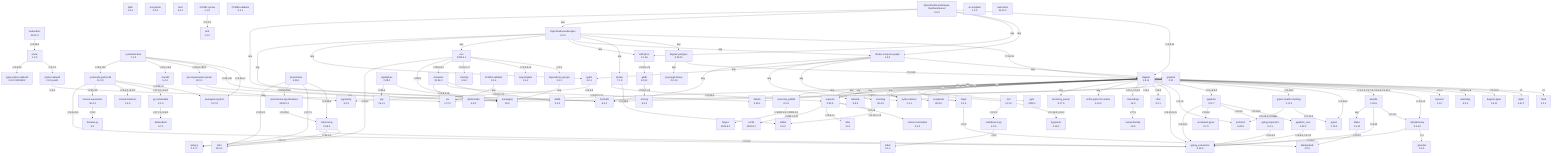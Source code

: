 flowchart TD
    classDef missing stroke-dasharray: 5
    alembic["alembic\n1.16.5"]
    annotated-types["annotated-types\n0.7.0"]
    antlr4-python3-runtime["antlr4-python3-runtime\n4.13.2"]
    argcomplete["argcomplete\n3.6.2"]
    arrow["arrow\n1.3.0"]
    attrs["attrs\n25.3.0"]
    boolean-py["boolean.py\n5.0"]
    certifi["certifi\n2025.8.3"]
    chardet["chardet\n5.2.0"]
    charset-normalizer["charset-normalizer\n3.4.3"]
    click_0["click\n8.2.1"]
    coloredlogs["coloredlogs\n14.0"]
    colorlog["colorlog\n6.9.0"]
    cyclonedx-bom["cyclonedx-bom\n7.1.0"]
    cyclonedx-python-lib["cyclonedx-python-lib\n11.0.0"]
    dagster-pipes["dagster-pipes\n1.9.11"]
    dagster-postgres["dagster-postgres\n0.25.11"]
    dagster["dagster\n1.9.11"]
    defusedxml["defusedxml\n0.7.1"]
    dependency-groups["dependency-groups\n1.3.1"]
    distlib["distlib\n0.4.0"]
    docker-compose-graph["docker-compose-graph\n1.0.0"]
    docker["docker\n7.1.0"]
    docstring-parser["docstring_parser\n0.17.0"]
    filelock["filelock\n3.19.1"]
    fqdn["fqdn\n1.5.1"]
    fsspec["fsspec\n2025.9.0"]
    gitdb["gitdb\n4.0.12"]
    gitpython["GitPython\n3.1.45"]
    graphviz["graphviz\n0.21"]
    greenlet["greenlet\n3.2.4"]
    grpcio-health-checking["grpcio-health-checking\n1.71.2"]
    grpcio["grpcio\n1.74.0"]
    humanfriendly["humanfriendly\n10.0"]
    idna["idna\n3.10"]
    isoduration["isoduration\n20.11.0"]
    jinja2["Jinja2\n3.1.6"]
    jsonpointer["jsonpointer\n3.0.0"]
    jsonschema-specifications["jsonschema-specifications\n2025.9.1"]
    jsonschema["jsonschema\n4.25.1"]
    lark["lark\n1.2.2"]
    license-expression["license-expression\n30.4.4"]
    lxml["lxml\n6.0.1"]
    mako["Mako\n1.3.10"]
    markdown-it-py["markdown-it-py\n4.0.0"]
    markupsafe["MarkupSafe\n3.0.2"]
    mdurl["mdurl\n0.1.2"]
    nox["nox\n2025.5.1"]
    openstudiolandscapes-rustdeskserver["OpenStudioLandscapes-RustDeskServer\n0.0.0"]
    openstudiolandscapes["OpenStudioLandscapes\n0.0.0"]
    packageurl-python["packageurl-python\n0.17.5"]
    packaging["packaging\n25.0"]
    pip-requirements-parser["pip-requirements-parser\n32.0.1"]
    pip["pip\n25.1.1"]
    pipdeptree["pipdeptree\n2.28.0"]
    platformdirs["platformdirs\n4.4.0"]
    protobuf["protobuf\n5.29.5"]
    psycopg2-binary["psycopg2-binary\n2.9.10"]
    py-serializable["py-serializable\n2.1.0"]
    pydantic-core["pydantic_core\n2.33.2"]
    pydantic["pydantic\n2.11.7"]
    pydot["pydot\n4.0.1"]
    pygments["Pygments\n2.19.2"]
    pyparsing["pyparsing\n3.2.3"]
    python-dateutil["python-dateutil\n2.9.0.post0"]
    python-dotenv["python-dotenv\n1.1.1"]
    pytz["pytz\n2025.2"]
    pyyaml["PyYAML\n6.0.2"]
    referencing["referencing\n0.36.2"]
    requests["requests\n2.32.5"]
    rfc3339-validator["rfc3339-validator\n0.1.4"]
    rfc3986-validator["rfc3986-validator\n0.1.1"]
    rfc3987-syntax["rfc3987-syntax\n1.1.0"]
    rich["rich\n14.1.0"]
    rpds-py["rpds-py\n0.27.1"]
    setuptools["setuptools\n80.9.0"]
    six["six\n1.17.0"]
    smmap["smmap\n5.0.2"]
    sortedcontainers["sortedcontainers\n2.4.0"]
    sqlalchemy["SQLAlchemy\n2.0.43"]
    structlog["structlog\n25.4.0"]
    tabulate["tabulate\n0.9.0"]
    tomli["tomli\n2.2.1"]
    toposort["toposort\n1.10"]
    tqdm["tqdm\n4.67.1"]
    types-python-dateutil["types-python-dateutil\n2.9.0.20250822"]
    typing-extensions["typing_extensions\n4.15.0"]
    typing-inspection["typing-inspection\n0.4.1"]
    universal-pathlib["universal_pathlib\n0.2.6"]
    uri-template["uri-template\n1.3.0"]
    urllib3["urllib3\n2.5.0"]
    virtualenv["virtualenv\n20.34.0"]
    watchdog["watchdog\n5.0.3"]
    webcolors["webcolors\n24.11.1"]
    alembic -- ">=1.4.0" --> sqlalchemy
    alembic -- ">=4.12" --> typing-extensions
    alembic -- "any" --> mako
    arrow -- ">=2.7.0" --> python-dateutil
    arrow -- ">=2.8.10" --> types-python-dateutil
    coloredlogs -- ">=7.1" --> humanfriendly
    cyclonedx-bom -- ">=0.11,<2" --> packageurl-python
    cyclonedx-bom -- ">=22,<26" --> packaging
    cyclonedx-bom -- ">=32.0,<33.0" --> pip-requirements-parser
    cyclonedx-bom -- ">=5.1,<6.0" --> chardet
    cyclonedx-bom -- ">=8.0,<12" --> cyclonedx-python-lib
    cyclonedx-python-lib -- ">=0.11,<2" --> packageurl-python
    cyclonedx-python-lib -- ">=2.1.0,<3.0.0" --> py-serializable
    cyclonedx-python-lib -- ">=2.4.0,<3.0.0" --> sortedcontainers
    cyclonedx-python-lib -- ">=30,<31" --> license-expression
    cyclonedx-python-lib -- ">=4.6,<5.0" --> typing-extensions
    dagster -- "<3" --> tomli
    dagster -- "<5" --> tqdm
    dagster -- "==1.9.11" --> dagster-pipes
    dagster -- ">=0.8.3,<6" --> watchdog
    dagster -- ">=1.0" --> toposort
    dagster -- ">=1.0,<3" --> sqlalchemy
    dagster -- ">=1.2.1,!=1.7.0,!=1.6.3,!=1.11.0" --> alembic
    dagster -- ">=1.44.0" --> grpcio
    dagster -- ">=1.44.0" --> grpcio-health-checking
    dagster -- ">=2,<3.0.0" --> pydantic
    dagster -- ">=20.9" --> packaging
    dagster -- ">=4,<6" --> protobuf
    dagster -- ">=4.10.0,<5" --> typing-extensions
    dagster -- ">=5.0" --> click_0
    dagster -- ">=5.1" --> pyyaml
    dagster -- ">=6.1,<=14.0" --> coloredlogs
    dagster -- "any" --> antlr4-python3-runtime
    dagster -- "any" --> docstring-parser
    dagster -- "any" --> filelock
    dagster -- "any" --> jinja2
    dagster -- "any" --> python-dotenv
    dagster -- "any" --> pytz
    dagster -- "any" --> requests
    dagster -- "any" --> rich
    dagster -- "any" --> setuptools
    dagster -- "any" --> six
    dagster -- "any" --> structlog
    dagster -- "any" --> tabulate
    dagster -- "any" --> universal-pathlib
    dagster-postgres -- "==1.9.11" --> dagster
    dagster-postgres -- "any" --> psycopg2-binary
    dependency-groups -- "any" --> packaging
    docker -- ">=1.26.0" --> urllib3
    docker -- ">=2.26.0" --> requests
    docker-compose-graph -- "any" --> graphviz
    docker-compose-graph -- "any" --> jinja2
    docker-compose-graph -- "any" --> pydot
    docker-compose-graph -- "any" --> python-dotenv
    docker-compose-graph -- "any" --> pyyaml
    gitdb -- ">=3.0.1,<6" --> smmap
    gitpython -- ">=4.0.1,<5" --> gitdb
    grpcio-health-checking -- ">=1.71.2" --> grpcio
    grpcio-health-checking -- ">=5.26.1,<6.0dev" --> protobuf
    isoduration -- ">=0.15.0" --> arrow
    jinja2 -- ">=2.0" --> markupsafe
    jsonschema -- ">=0.28.4" --> referencing
    jsonschema -- ">=0.7.1" --> rpds-py
    jsonschema -- ">=2023.03.6" --> jsonschema-specifications
    jsonschema -- ">=22.2.0" --> attrs
    jsonschema-specifications -- ">=0.31.0" --> referencing
    license-expression -- ">=4.0" --> boolean-py
    mako -- ">=0.9.2" --> markupsafe
    markdown-it-py -- "~=0.1" --> mdurl
    nox -- ">=1.1" --> dependency-groups
    nox -- ">=1.9.4,<4" --> argcomplete
    nox -- ">=2.6.1,<7" --> colorlog
    nox -- ">=20.14.1" --> virtualenv
    nox -- ">=20.9" --> packaging
    nox -- ">=23.1" --> attrs
    openstudiolandscapes -- "==1.9.11" --> dagster
    openstudiolandscapes -- "any" --> dagster-postgres
    openstudiolandscapes -- "any" --> docker
    openstudiolandscapes -- "any" --> docker-compose-graph
    openstudiolandscapes -- "any" --> gitpython
    openstudiolandscapes -- "any" --> nox
    openstudiolandscapes -- "any" --> pydot
    openstudiolandscapes -- "any" --> pyyaml
    openstudiolandscapes-rustdeskserver -- "==1.9.11" --> dagster
    openstudiolandscapes-rustdeskserver -- "any" --> docker-compose-graph
    openstudiolandscapes-rustdeskserver -- "any" --> gitpython
    openstudiolandscapes-rustdeskserver -- "any" --> openstudiolandscapes
    openstudiolandscapes-rustdeskserver -- "any" --> pyyaml
    pip-requirements-parser -- "any" --> packaging
    pip-requirements-parser -- "any" --> pyparsing
    pipdeptree -- ">=24.1" --> packaging
    pipdeptree -- ">=24.2" --> pip
    py-serializable -- ">=0.7.1,<0.8.0" --> defusedxml
    pydantic -- "==2.33.2" --> pydantic-core
    pydantic -- ">=0.4.0" --> typing-inspection
    pydantic -- ">=0.6.0" --> annotated-types
    pydantic -- ">=4.12.2" --> typing-extensions
    pydantic-core -- ">=4.6.0,!=4.7.0" --> typing-extensions
    pydot -- ">=3.1.0" --> pyparsing
    python-dateutil -- ">=1.5" --> six
    referencing -- ">=0.7.0" --> rpds-py
    referencing -- ">=22.2.0" --> attrs
    referencing -- ">=4.4.0" --> typing-extensions
    requests -- ">=1.21.1,<3" --> urllib3
    requests -- ">=2,<4" --> charset-normalizer
    requests -- ">=2.5,<4" --> idna
    requests -- ">=2017.4.17" --> certifi
    rfc3339-validator -- "any" --> six
    rfc3987-syntax -- ">=1.2.2" --> lark
    rich -- ">=2.13.0,<3.0.0" --> pygments
    rich -- ">=2.2.0" --> markdown-it-py
    sqlalchemy -- ">=1" --> greenlet
    sqlalchemy -- ">=4.6.0" --> typing-extensions
    typing-inspection -- ">=4.12.0" --> typing-extensions
    universal-pathlib -- ">=2022.1.0,!=2024.3.1" --> fsspec
    virtualenv -- ">=0.3.7,<1" --> distlib
    virtualenv -- ">=3.12.2,<4" --> filelock
    virtualenv -- ">=3.9.1,<5" --> platformdirs